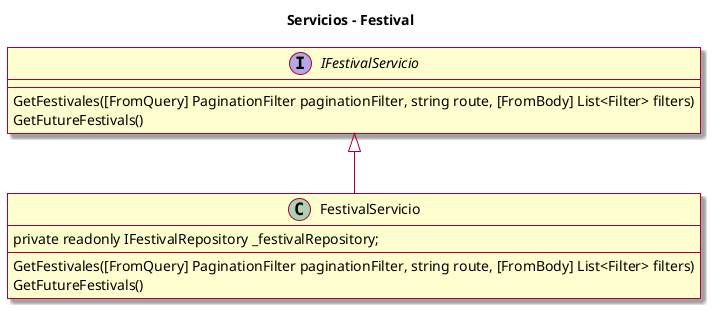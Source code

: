 @startuml presentacion
skin rose
skinparam linetype polyline

title Servicios - Festival

interface i as "IFestivalServicio"{
    GetFestivales([FromQuery] PaginationFilter paginationFilter, string route, [FromBody] List<Filter> filters)
    GetFutureFestivals()

}

class c as "FestivalServicio"{
    private readonly IFestivalRepository _festivalRepository;
    GetFestivales([FromQuery] PaginationFilter paginationFilter, string route, [FromBody] List<Filter> filters)
    GetFutureFestivals()
}

i <|-- c
@enduml